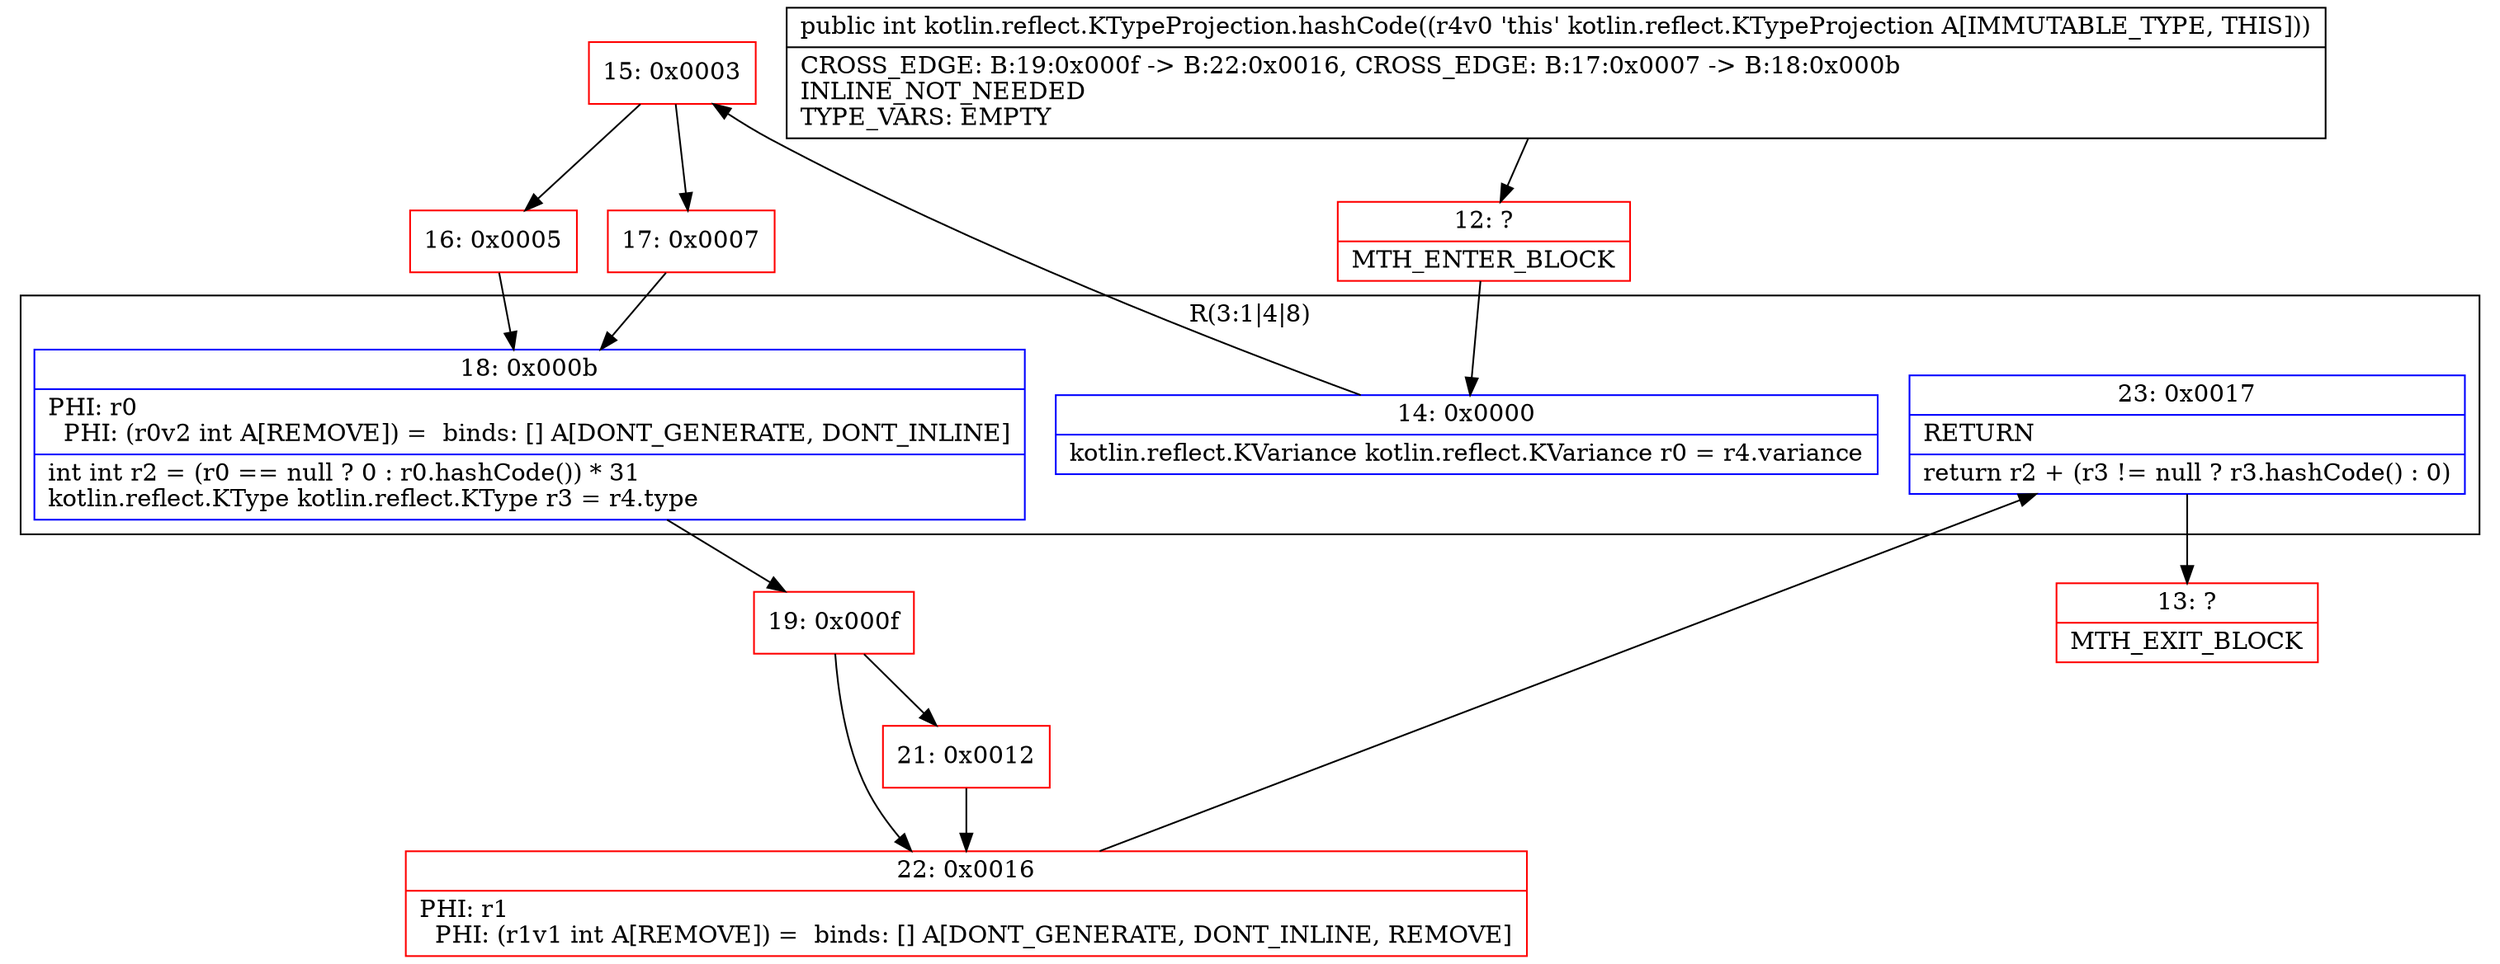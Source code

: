digraph "CFG forkotlin.reflect.KTypeProjection.hashCode()I" {
subgraph cluster_Region_388969131 {
label = "R(3:1|4|8)";
node [shape=record,color=blue];
Node_14 [shape=record,label="{14\:\ 0x0000|kotlin.reflect.KVariance kotlin.reflect.KVariance r0 = r4.variance\l}"];
Node_18 [shape=record,label="{18\:\ 0x000b|PHI: r0 \l  PHI: (r0v2 int A[REMOVE]) =  binds: [] A[DONT_GENERATE, DONT_INLINE]\l|int int r2 = (r0 == null ? 0 : r0.hashCode()) * 31\lkotlin.reflect.KType kotlin.reflect.KType r3 = r4.type\l}"];
Node_23 [shape=record,label="{23\:\ 0x0017|RETURN\l|return r2 + (r3 != null ? r3.hashCode() : 0)\l}"];
}
Node_12 [shape=record,color=red,label="{12\:\ ?|MTH_ENTER_BLOCK\l}"];
Node_15 [shape=record,color=red,label="{15\:\ 0x0003}"];
Node_16 [shape=record,color=red,label="{16\:\ 0x0005}"];
Node_19 [shape=record,color=red,label="{19\:\ 0x000f}"];
Node_21 [shape=record,color=red,label="{21\:\ 0x0012}"];
Node_22 [shape=record,color=red,label="{22\:\ 0x0016|PHI: r1 \l  PHI: (r1v1 int A[REMOVE]) =  binds: [] A[DONT_GENERATE, DONT_INLINE, REMOVE]\l}"];
Node_13 [shape=record,color=red,label="{13\:\ ?|MTH_EXIT_BLOCK\l}"];
Node_17 [shape=record,color=red,label="{17\:\ 0x0007}"];
MethodNode[shape=record,label="{public int kotlin.reflect.KTypeProjection.hashCode((r4v0 'this' kotlin.reflect.KTypeProjection A[IMMUTABLE_TYPE, THIS]))  | CROSS_EDGE: B:19:0x000f \-\> B:22:0x0016, CROSS_EDGE: B:17:0x0007 \-\> B:18:0x000b\lINLINE_NOT_NEEDED\lTYPE_VARS: EMPTY\l}"];
MethodNode -> Node_12;Node_14 -> Node_15;
Node_18 -> Node_19;
Node_23 -> Node_13;
Node_12 -> Node_14;
Node_15 -> Node_16;
Node_15 -> Node_17;
Node_16 -> Node_18;
Node_19 -> Node_21;
Node_19 -> Node_22;
Node_21 -> Node_22;
Node_22 -> Node_23;
Node_17 -> Node_18;
}

